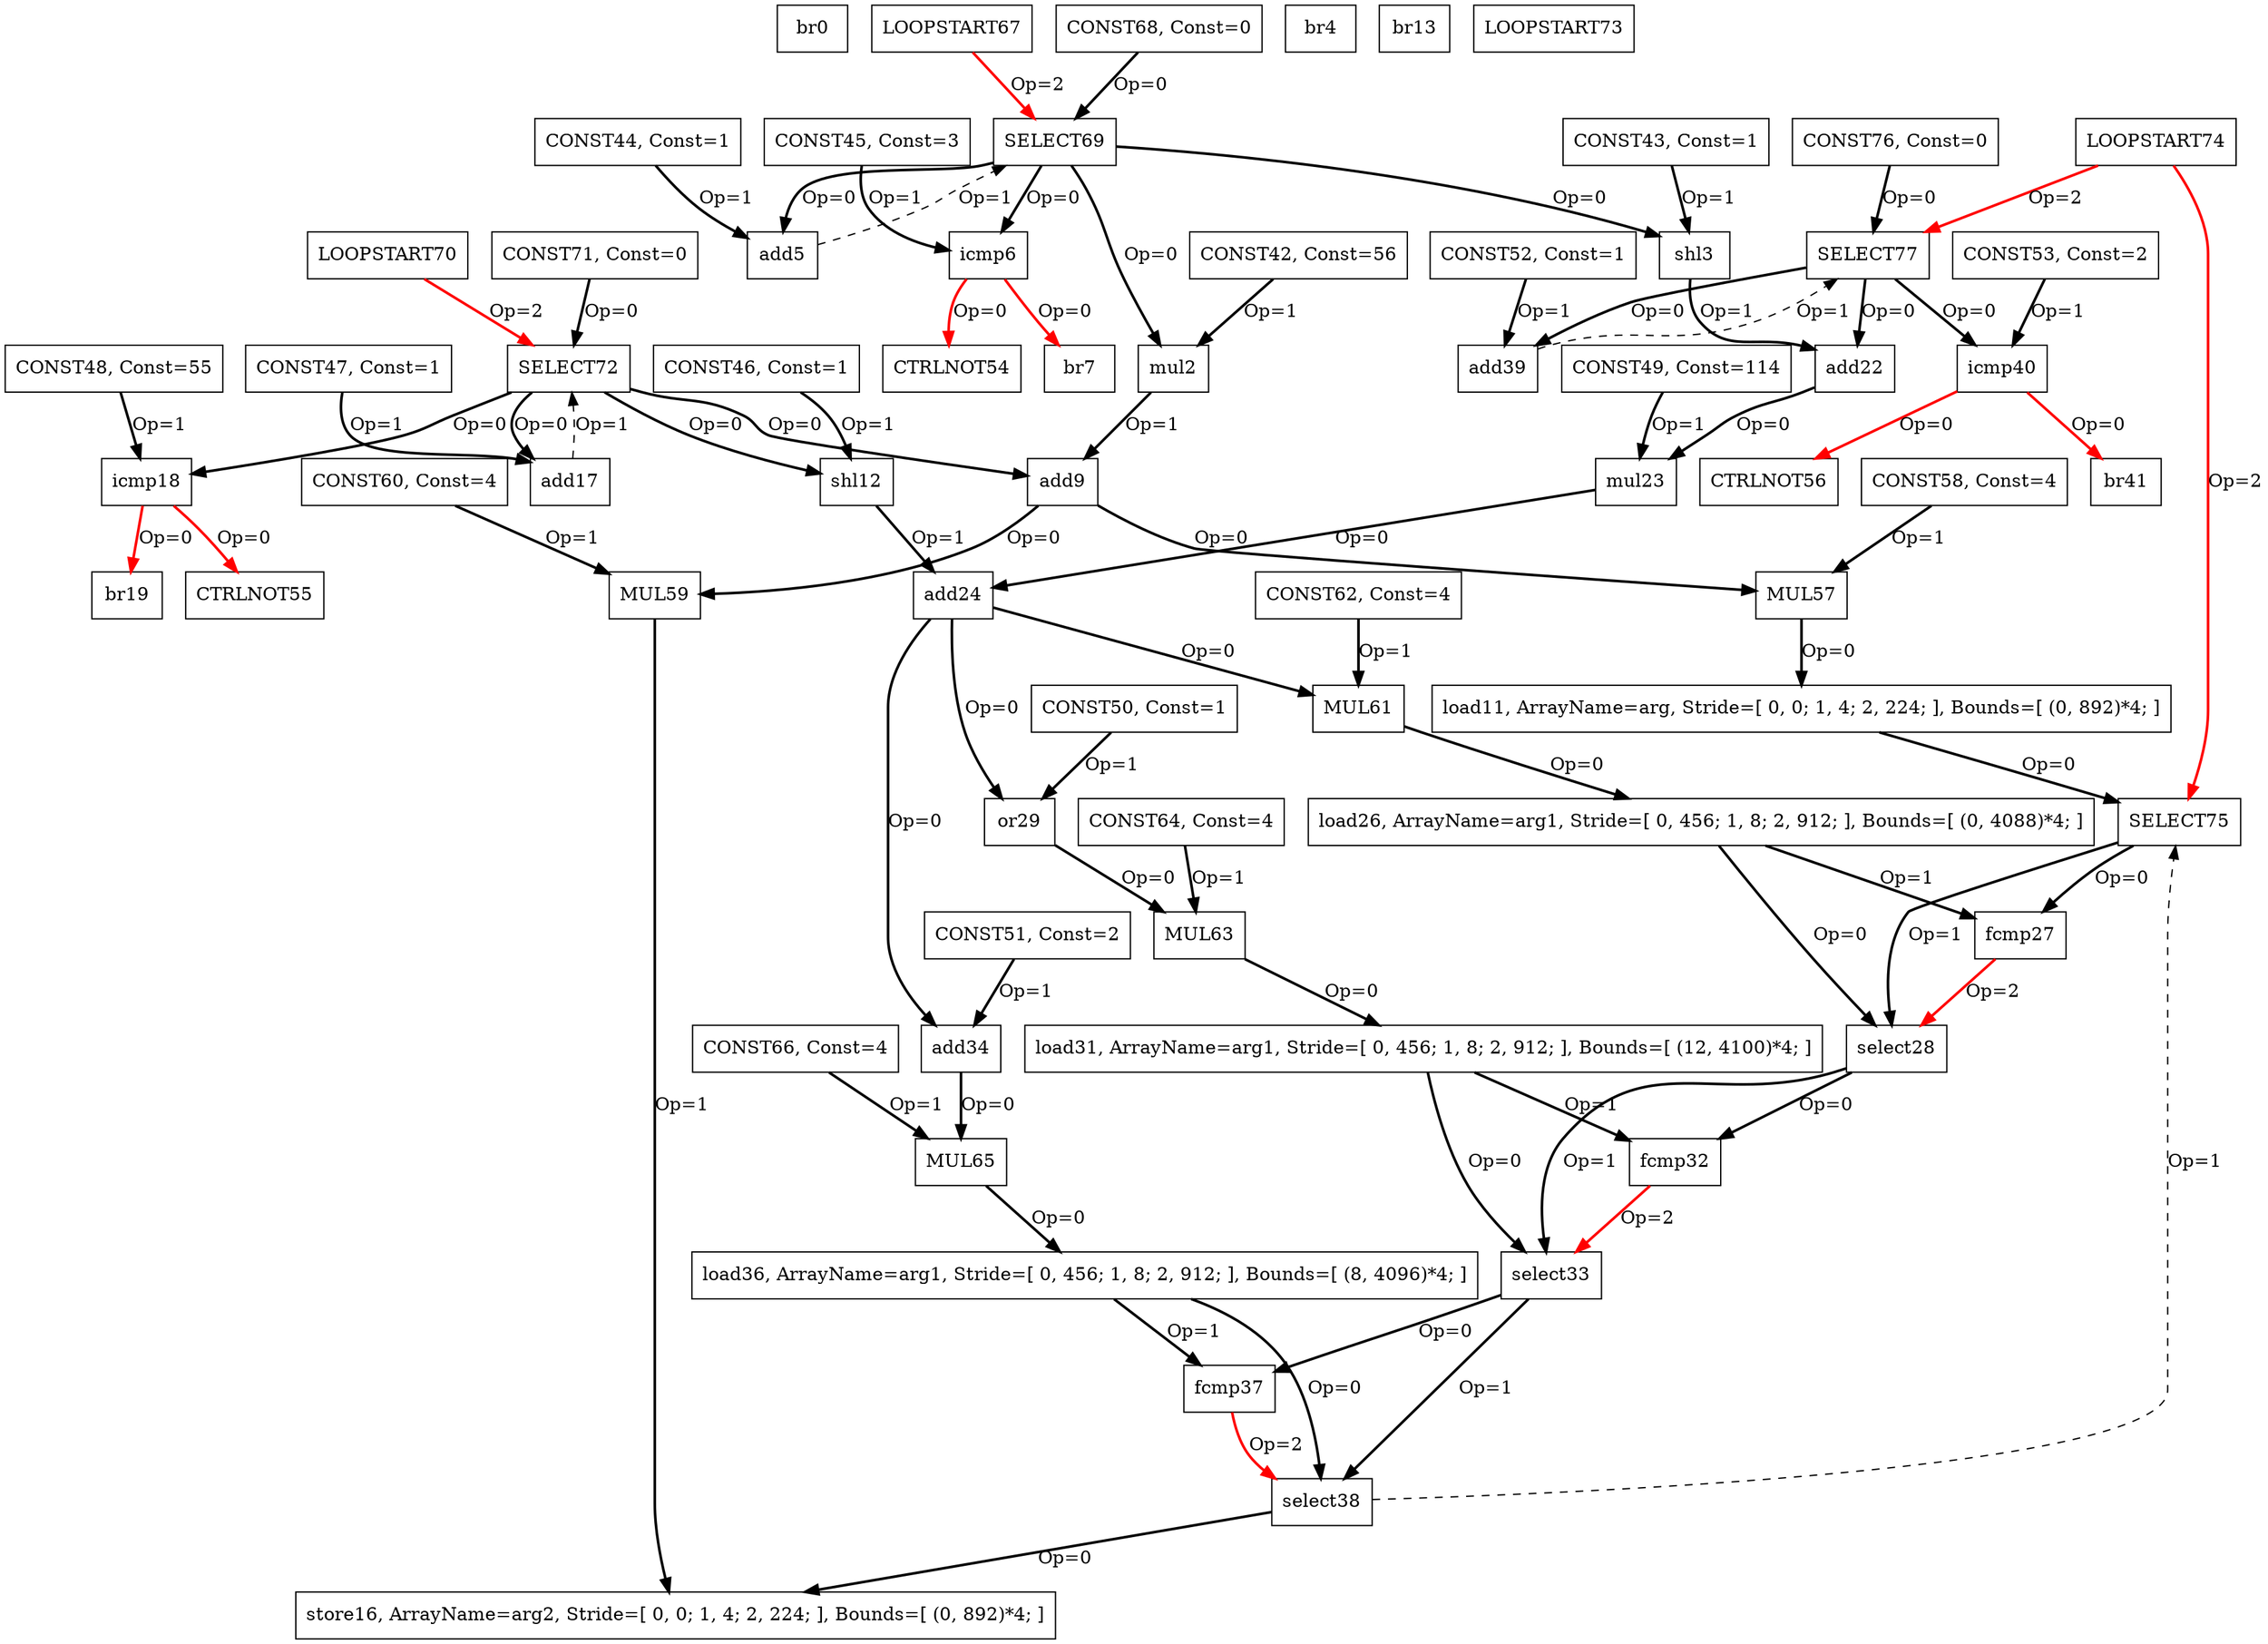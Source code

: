 Digraph G {
br0[label = "br0", shape = box, color = black];
mul2[label = "mul2", shape = box, color = black];
shl3[label = "shl3", shape = box, color = black];
br4[label = "br4", shape = box, color = black];
add5[label = "add5", shape = box, color = black];
icmp6[label = "icmp6", shape = box, color = black];
br7[label = "br7", shape = box, color = black];
add9[label = "add9", shape = box, color = black];
load11[label = "load11, ArrayName=arg, Stride=[ 0, 0; 1, 4; 2, 224; ], Bounds=[ (0, 892)*4; ]", shape = box, color = black];
shl12[label = "shl12", shape = box, color = black];
br13[label = "br13", shape = box, color = black];
store16[label = "store16, ArrayName=arg2, Stride=[ 0, 0; 1, 4; 2, 224; ], Bounds=[ (0, 892)*4; ]", shape = box, color = black];
add17[label = "add17", shape = box, color = black];
icmp18[label = "icmp18", shape = box, color = black];
br19[label = "br19", shape = box, color = black];
add22[label = "add22", shape = box, color = black];
mul23[label = "mul23", shape = box, color = black];
add24[label = "add24", shape = box, color = black];
load26[label = "load26, ArrayName=arg1, Stride=[ 0, 456; 1, 8; 2, 912; ], Bounds=[ (0, 4088)*4; ]", shape = box, color = black];
fcmp27[label = "fcmp27", shape = box, color = black];
select28[label = "select28", shape = box, color = black];
or29[label = "or29", shape = box, color = black];
load31[label = "load31, ArrayName=arg1, Stride=[ 0, 456; 1, 8; 2, 912; ], Bounds=[ (12, 4100)*4; ]", shape = box, color = black];
fcmp32[label = "fcmp32", shape = box, color = black];
select33[label = "select33", shape = box, color = black];
add34[label = "add34", shape = box, color = black];
load36[label = "load36, ArrayName=arg1, Stride=[ 0, 456; 1, 8; 2, 912; ], Bounds=[ (8, 4096)*4; ]", shape = box, color = black];
fcmp37[label = "fcmp37", shape = box, color = black];
select38[label = "select38", shape = box, color = black];
add39[label = "add39", shape = box, color = black];
icmp40[label = "icmp40", shape = box, color = black];
br41[label = "br41", shape = box, color = black];
CONST42[label = "CONST42, Const=56", shape = box, color = black];
CONST43[label = "CONST43, Const=1", shape = box, color = black];
CONST44[label = "CONST44, Const=1", shape = box, color = black];
CONST45[label = "CONST45, Const=3", shape = box, color = black];
CONST46[label = "CONST46, Const=1", shape = box, color = black];
CONST47[label = "CONST47, Const=1", shape = box, color = black];
CONST48[label = "CONST48, Const=55", shape = box, color = black];
CONST49[label = "CONST49, Const=114", shape = box, color = black];
CONST50[label = "CONST50, Const=1", shape = box, color = black];
CONST51[label = "CONST51, Const=2", shape = box, color = black];
CONST52[label = "CONST52, Const=1", shape = box, color = black];
CONST53[label = "CONST53, Const=2", shape = box, color = black];
CTRLNOT54[label = "CTRLNOT54", shape = box, color = black];
CTRLNOT55[label = "CTRLNOT55", shape = box, color = black];
CTRLNOT56[label = "CTRLNOT56", shape = box, color = black];
MUL57[label = "MUL57", shape = box, color = black];
CONST58[label = "CONST58, Const=4", shape = box, color = black];
MUL59[label = "MUL59", shape = box, color = black];
CONST60[label = "CONST60, Const=4", shape = box, color = black];
MUL61[label = "MUL61", shape = box, color = black];
CONST62[label = "CONST62, Const=4", shape = box, color = black];
MUL63[label = "MUL63", shape = box, color = black];
CONST64[label = "CONST64, Const=4", shape = box, color = black];
MUL65[label = "MUL65", shape = box, color = black];
CONST66[label = "CONST66, Const=4", shape = box, color = black];
LOOPSTART67[label = "LOOPSTART67", shape = box, color = black];
CONST68[label = "CONST68, Const=0", shape = box, color = black];
SELECT69[label = "SELECT69", shape = box, color = black];
LOOPSTART70[label = "LOOPSTART70", shape = box, color = black];
CONST71[label = "CONST71, Const=0", shape = box, color = black];
SELECT72[label = "SELECT72", shape = box, color = black];
LOOPSTART73[label = "LOOPSTART73", shape = box, color = black];
LOOPSTART74[label = "LOOPSTART74", shape = box, color = black];
SELECT75[label = "SELECT75", shape = box, color = black];
CONST76[label = "CONST76, Const=0", shape = box, color = black];
SELECT77[label = "SELECT77", shape = box, color = black];
CONST42 -> mul2[color = black, style = bold, label = "Op=1"];
mul2 -> add9[color = black, style = bold, label = "Op=1"];
CONST43 -> shl3[color = black, style = bold, label = "Op=1"];
shl3 -> add22[color = black, style = bold, label = "Op=1"];
CONST44 -> add5[color = black, style = bold, label = "Op=1"];
CONST45 -> icmp6[color = black, style = bold, label = "Op=1"];
icmp6 -> br7[color = red, style = bold, label = "Op=0"];
CONST46 -> shl12[color = black, style = bold, label = "Op=1"];
shl12 -> add24[color = black, style = bold, label = "Op=1"];
CONST47 -> add17[color = black, style = bold, label = "Op=1"];
CONST48 -> icmp18[color = black, style = bold, label = "Op=1"];
icmp18 -> br19[color = red, style = bold, label = "Op=0"];
add22 -> mul23[color = black, style = bold, label = "Op=0"];
CONST49 -> mul23[color = black, style = bold, label = "Op=1"];
mul23 -> add24[color = black, style = bold, label = "Op=0"];
add24 -> add34[color = black, style = bold, label = "Op=0"];
add24 -> or29[color = black, style = bold, label = "Op=0"];
load26 -> select28[color = black, style = bold, label = "Op=0"];
load26 -> fcmp27[color = black, style = bold, label = "Op=1"];
fcmp27 -> select28[color = red, style = bold, label = "Op=2"];
select28 -> select33[color = black, style = bold, label = "Op=1"];
select28 -> fcmp32[color = black, style = bold, label = "Op=0"];
CONST50 -> or29[color = black, style = bold, label = "Op=1"];
load31 -> select33[color = black, style = bold, label = "Op=0"];
load31 -> fcmp32[color = black, style = bold, label = "Op=1"];
fcmp32 -> select33[color = red, style = bold, label = "Op=2"];
select33 -> select38[color = black, style = bold, label = "Op=1"];
select33 -> fcmp37[color = black, style = bold, label = "Op=0"];
CONST51 -> add34[color = black, style = bold, label = "Op=1"];
load36 -> select38[color = black, style = bold, label = "Op=0"];
load36 -> fcmp37[color = black, style = bold, label = "Op=1"];
fcmp37 -> select38[color = red, style = bold, label = "Op=2"];
CONST52 -> add39[color = black, style = bold, label = "Op=1"];
CONST53 -> icmp40[color = black, style = bold, label = "Op=1"];
icmp40 -> br41[color = red, style = bold, label = "Op=0"];
icmp6 -> CTRLNOT54[color = red, style = bold, label = "Op=0"];
icmp18 -> CTRLNOT55[color = red, style = bold, label = "Op=0"];
icmp40 -> CTRLNOT56[color = red, style = bold, label = "Op=0"];
add9 -> MUL57[color = black, style = bold, label = "Op=0"];
CONST58 -> MUL57[color = black, style = bold, label = "Op=1"];
MUL57 -> load11[color = black, style = bold, label = "Op=0"];
add9 -> MUL59[color = black, style = bold, label = "Op=0"];
CONST60 -> MUL59[color = black, style = bold, label = "Op=1"];
MUL59 -> store16[color = black, style = bold, label = "Op=1"];
add24 -> MUL61[color = black, style = bold, label = "Op=0"];
CONST62 -> MUL61[color = black, style = bold, label = "Op=1"];
MUL61 -> load26[color = black, style = bold, label = "Op=0"];
or29 -> MUL63[color = black, style = bold, label = "Op=0"];
CONST64 -> MUL63[color = black, style = bold, label = "Op=1"];
MUL63 -> load31[color = black, style = bold, label = "Op=0"];
add34 -> MUL65[color = black, style = bold, label = "Op=0"];
CONST66 -> MUL65[color = black, style = bold, label = "Op=1"];
MUL65 -> load36[color = black, style = bold, label = "Op=0"];
CONST68 -> SELECT69[color = black, style = bold, label = "Op=0"];
add5 -> SELECT69[color = black, style = dashed, label = "Op=1"];
LOOPSTART67 -> SELECT69[color = red, style = bold, label = "Op=2"];
SELECT69 -> icmp6[color = black, style = bold, label = "Op=0"];
SELECT69 -> add5[color = black, style = bold, label = "Op=0"];
SELECT69 -> shl3[color = black, style = bold, label = "Op=0"];
SELECT69 -> mul2[color = black, style = bold, label = "Op=0"];
CONST71 -> SELECT72[color = black, style = bold, label = "Op=0"];
add17 -> SELECT72[color = black, style = dashed, label = "Op=1"];
LOOPSTART70 -> SELECT72[color = red, style = bold, label = "Op=2"];
SELECT72 -> icmp18[color = black, style = bold, label = "Op=0"];
SELECT72 -> add17[color = black, style = bold, label = "Op=0"];
SELECT72 -> shl12[color = black, style = bold, label = "Op=0"];
SELECT72 -> add9[color = black, style = bold, label = "Op=0"];
select38 -> store16[color = black, style = bold, label = "Op=0"];
load11 -> SELECT75[color = black, style = bold, label = "Op=0"];
select38 -> SELECT75[color = black, style = dashed, label = "Op=1"];
LOOPSTART74 -> SELECT75[color = red, style = bold, label = "Op=2"];
SELECT75 -> select28[color = black, style = bold, label = "Op=1"];
SELECT75 -> fcmp27[color = black, style = bold, label = "Op=0"];
CONST76 -> SELECT77[color = black, style = bold, label = "Op=0"];
add39 -> SELECT77[color = black, style = dashed, label = "Op=1"];
LOOPSTART74 -> SELECT77[color = red, style = bold, label = "Op=2"];
SELECT77 -> icmp40[color = black, style = bold, label = "Op=0"];
SELECT77 -> add39[color = black, style = bold, label = "Op=0"];
SELECT77 -> add22[color = black, style = bold, label = "Op=0"];
}
